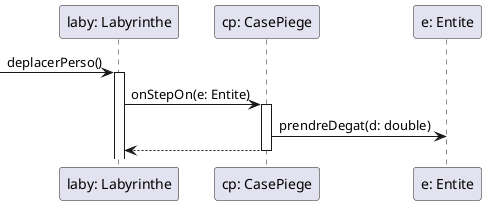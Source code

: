 @startuml
participant "laby: Labyrinthe" as Laby
participant "cp: CasePiege" as CasePiege
participant "e: Entite" as Entite

-> Laby : deplacerPerso()
activate Laby

Laby -> CasePiege : onStepOn(e: Entite)
activate CasePiege

CasePiege -> Entite : prendreDegat(d: double)

CasePiege --> Laby : 
deactivate CasePiege
@enduml